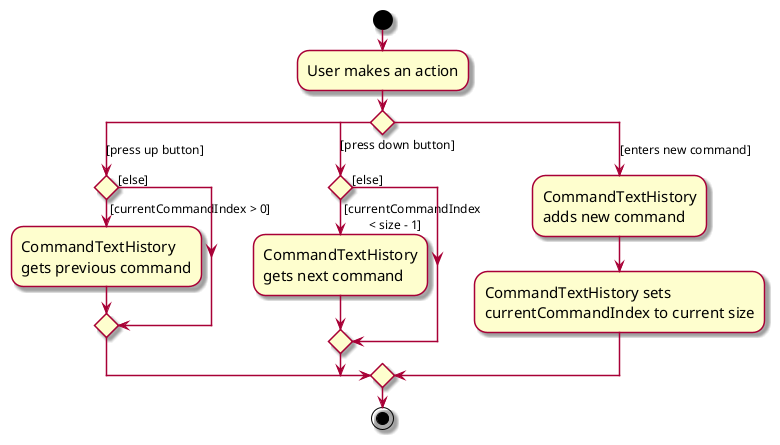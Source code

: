 @startuml

skin rose
skinparam ActivityFontSize 15
skinparam ArrowFontSize 12

start
:User makes an action;
switch()
case ([press up button])
    if () then ([currentCommandIndex > 0])
        :CommandTextHistory
        gets previous command;
    else ([else])
    endif
case ([press down button])
    if () then ([currentCommandIndex \n        < size - 1])
        :CommandTextHistory
        gets next command;
    else ([else])
    endif
case ([enters new command])
    :CommandTextHistory
    adds new command;
    :CommandTextHistory sets
    currentCommandIndex to current size;
endswitch
stop

@enduml
